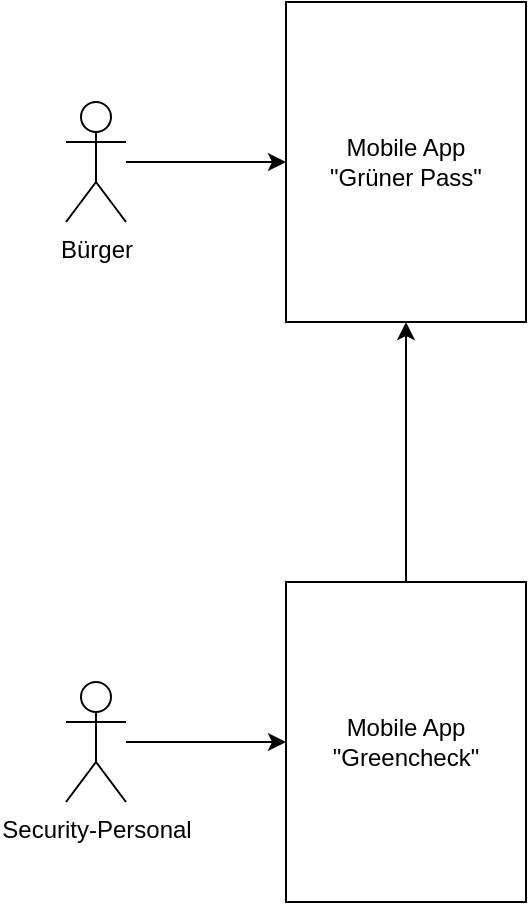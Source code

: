 <mxfile version="17.0.0" type="github">
  <diagram id="khl3fYeuzazZo4UqHpZo" name="Page-1">
    <mxGraphModel dx="1186" dy="823" grid="1" gridSize="10" guides="1" tooltips="1" connect="1" arrows="1" fold="1" page="1" pageScale="1" pageWidth="827" pageHeight="1169" math="0" shadow="0">
      <root>
        <mxCell id="0" />
        <mxCell id="1" parent="0" />
        <mxCell id="dJaXxzNZq_Tw1Kgx1o8R-1" value="Mobile App&lt;br&gt;&quot;Grüner Pass&quot;" style="rounded=0;whiteSpace=wrap;html=1;" vertex="1" parent="1">
          <mxGeometry x="160" y="60" width="120" height="160" as="geometry" />
        </mxCell>
        <mxCell id="dJaXxzNZq_Tw1Kgx1o8R-7" style="edgeStyle=orthogonalEdgeStyle;rounded=0;orthogonalLoop=1;jettySize=auto;html=1;" edge="1" parent="1" source="dJaXxzNZq_Tw1Kgx1o8R-2" target="dJaXxzNZq_Tw1Kgx1o8R-1">
          <mxGeometry relative="1" as="geometry" />
        </mxCell>
        <mxCell id="dJaXxzNZq_Tw1Kgx1o8R-2" value="Mobile App&lt;br&gt;&quot;Greencheck&quot;" style="rounded=0;whiteSpace=wrap;html=1;" vertex="1" parent="1">
          <mxGeometry x="160" y="350" width="120" height="160" as="geometry" />
        </mxCell>
        <mxCell id="dJaXxzNZq_Tw1Kgx1o8R-4" style="edgeStyle=orthogonalEdgeStyle;rounded=0;orthogonalLoop=1;jettySize=auto;html=1;" edge="1" parent="1" source="dJaXxzNZq_Tw1Kgx1o8R-3" target="dJaXxzNZq_Tw1Kgx1o8R-1">
          <mxGeometry relative="1" as="geometry" />
        </mxCell>
        <mxCell id="dJaXxzNZq_Tw1Kgx1o8R-3" value="Bürger" style="shape=umlActor;verticalLabelPosition=bottom;verticalAlign=top;html=1;outlineConnect=0;" vertex="1" parent="1">
          <mxGeometry x="50" y="110" width="30" height="60" as="geometry" />
        </mxCell>
        <mxCell id="dJaXxzNZq_Tw1Kgx1o8R-6" style="edgeStyle=orthogonalEdgeStyle;rounded=0;orthogonalLoop=1;jettySize=auto;html=1;" edge="1" parent="1" source="dJaXxzNZq_Tw1Kgx1o8R-5" target="dJaXxzNZq_Tw1Kgx1o8R-2">
          <mxGeometry relative="1" as="geometry" />
        </mxCell>
        <mxCell id="dJaXxzNZq_Tw1Kgx1o8R-5" value="Security-Personal" style="shape=umlActor;verticalLabelPosition=bottom;verticalAlign=top;html=1;outlineConnect=0;" vertex="1" parent="1">
          <mxGeometry x="50" y="400" width="30" height="60" as="geometry" />
        </mxCell>
      </root>
    </mxGraphModel>
  </diagram>
</mxfile>
